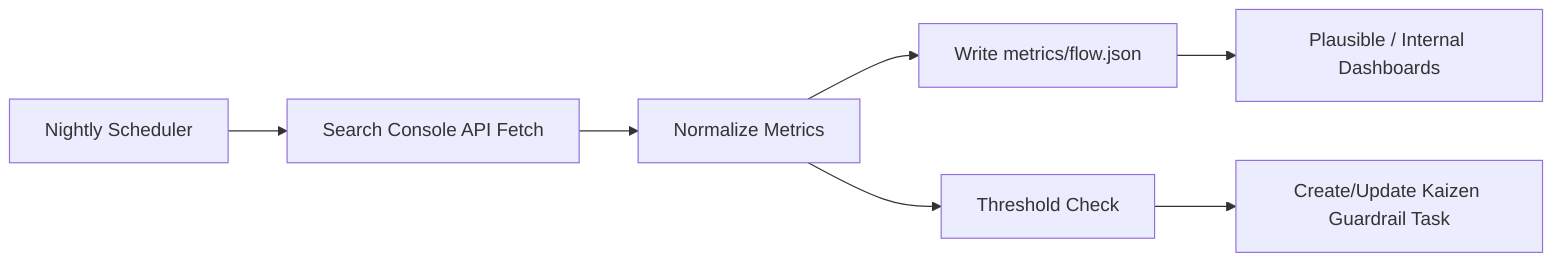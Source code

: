 %% Search Console ingestion data flow
flowchart LR
  Scheduler[Nightly Scheduler] --> Fetch[Search Console API Fetch]
  Fetch --> Parser[Normalize Metrics]
  Parser --> Storage[Write metrics/flow.json]
  Parser --> Alerts[Threshold Check]
  Alerts --> Tasks[Create/Update Kaizen Guardrail Task]
  Storage --> Dashboards[Plausible / Internal Dashboards]
